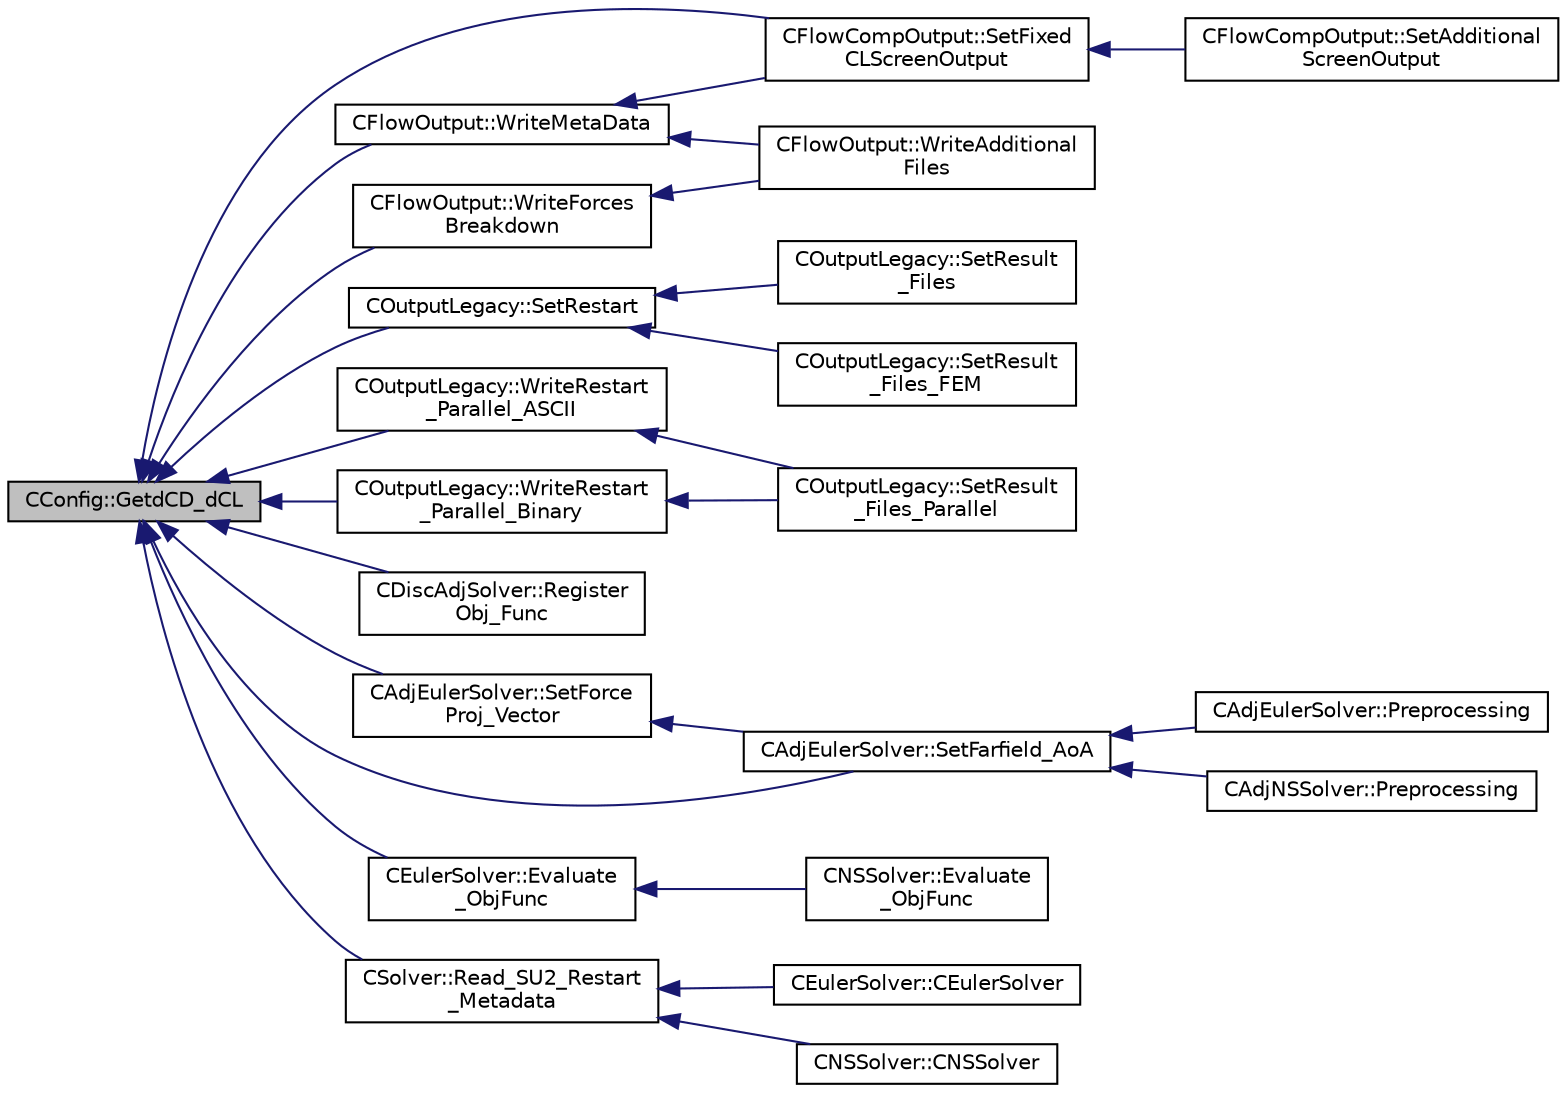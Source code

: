 digraph "CConfig::GetdCD_dCL"
{
  edge [fontname="Helvetica",fontsize="10",labelfontname="Helvetica",labelfontsize="10"];
  node [fontname="Helvetica",fontsize="10",shape=record];
  rankdir="LR";
  Node1626 [label="CConfig::GetdCD_dCL",height=0.2,width=0.4,color="black", fillcolor="grey75", style="filled", fontcolor="black"];
  Node1626 -> Node1627 [dir="back",color="midnightblue",fontsize="10",style="solid",fontname="Helvetica"];
  Node1627 [label="CFlowCompOutput::SetFixed\lCLScreenOutput",height=0.2,width=0.4,color="black", fillcolor="white", style="filled",URL="$class_c_flow_comp_output.html#a5f8640bafa6e69a7681c8b26e1058cf8",tooltip="Write additional output for fixed CL mode. "];
  Node1627 -> Node1628 [dir="back",color="midnightblue",fontsize="10",style="solid",fontname="Helvetica"];
  Node1628 [label="CFlowCompOutput::SetAdditional\lScreenOutput",height=0.2,width=0.4,color="black", fillcolor="white", style="filled",URL="$class_c_flow_comp_output.html#a3f892f5388328b73fe4d70128ac06494",tooltip="Write any additional output defined for the current solver. "];
  Node1626 -> Node1629 [dir="back",color="midnightblue",fontsize="10",style="solid",fontname="Helvetica"];
  Node1629 [label="CFlowOutput::WriteMetaData",height=0.2,width=0.4,color="black", fillcolor="white", style="filled",URL="$class_c_flow_output.html#a9674c1e90c9e8e3a4fac08b20d5b6ac0",tooltip="Write information to meta data file. "];
  Node1629 -> Node1627 [dir="back",color="midnightblue",fontsize="10",style="solid",fontname="Helvetica"];
  Node1629 -> Node1630 [dir="back",color="midnightblue",fontsize="10",style="solid",fontname="Helvetica"];
  Node1630 [label="CFlowOutput::WriteAdditional\lFiles",height=0.2,width=0.4,color="black", fillcolor="white", style="filled",URL="$class_c_flow_output.html#aaac3fb7b2575967b157c306065ab1ea8",tooltip="Write any additional files defined for the current solver. "];
  Node1626 -> Node1631 [dir="back",color="midnightblue",fontsize="10",style="solid",fontname="Helvetica"];
  Node1631 [label="CFlowOutput::WriteForces\lBreakdown",height=0.2,width=0.4,color="black", fillcolor="white", style="filled",URL="$class_c_flow_output.html#afacedef2006aa6fcf8c9a312b5f4430c",tooltip="Write the forces breakdown file. "];
  Node1631 -> Node1630 [dir="back",color="midnightblue",fontsize="10",style="solid",fontname="Helvetica"];
  Node1626 -> Node1632 [dir="back",color="midnightblue",fontsize="10",style="solid",fontname="Helvetica"];
  Node1632 [label="COutputLegacy::SetRestart",height=0.2,width=0.4,color="black", fillcolor="white", style="filled",URL="$class_c_output_legacy.html#adadfc4d06c13f5fa3d6c9e21688329f4",tooltip="Write a native SU2 restart file. "];
  Node1632 -> Node1633 [dir="back",color="midnightblue",fontsize="10",style="solid",fontname="Helvetica"];
  Node1633 [label="COutputLegacy::SetResult\l_Files",height=0.2,width=0.4,color="black", fillcolor="white", style="filled",URL="$class_c_output_legacy.html#aa817439538e8cf82f82acbfa0bf7e735",tooltip="Writes and organizes the all the output files, except the history one, for serial computations..."];
  Node1632 -> Node1634 [dir="back",color="midnightblue",fontsize="10",style="solid",fontname="Helvetica"];
  Node1634 [label="COutputLegacy::SetResult\l_Files_FEM",height=0.2,width=0.4,color="black", fillcolor="white", style="filled",URL="$class_c_output_legacy.html#a25b90eb5e2bd0f05f92a89f0768f2181",tooltip="Writes and organizes the all the output files, except the history one, for serial computations with t..."];
  Node1626 -> Node1635 [dir="back",color="midnightblue",fontsize="10",style="solid",fontname="Helvetica"];
  Node1635 [label="COutputLegacy::WriteRestart\l_Parallel_ASCII",height=0.2,width=0.4,color="black", fillcolor="white", style="filled",URL="$class_c_output_legacy.html#a6511b32d9b2fd3198c1de49256469fa0",tooltip="Write a native SU2 restart file (ASCII) in parallel. "];
  Node1635 -> Node1636 [dir="back",color="midnightblue",fontsize="10",style="solid",fontname="Helvetica"];
  Node1636 [label="COutputLegacy::SetResult\l_Files_Parallel",height=0.2,width=0.4,color="black", fillcolor="white", style="filled",URL="$class_c_output_legacy.html#a9e7832982d8237df4df455b027fd203b",tooltip="Writes and organizes the all the output files, except the history one, for parallel computations..."];
  Node1626 -> Node1637 [dir="back",color="midnightblue",fontsize="10",style="solid",fontname="Helvetica"];
  Node1637 [label="COutputLegacy::WriteRestart\l_Parallel_Binary",height=0.2,width=0.4,color="black", fillcolor="white", style="filled",URL="$class_c_output_legacy.html#a7bfa3a24fa48b0771e55199bf7ad7145",tooltip="Write a native SU2 restart file (binary) in parallel. "];
  Node1637 -> Node1636 [dir="back",color="midnightblue",fontsize="10",style="solid",fontname="Helvetica"];
  Node1626 -> Node1638 [dir="back",color="midnightblue",fontsize="10",style="solid",fontname="Helvetica"];
  Node1638 [label="CDiscAdjSolver::Register\lObj_Func",height=0.2,width=0.4,color="black", fillcolor="white", style="filled",URL="$class_c_disc_adj_solver.html#a021bde37a7532ce497cb3c5688b865b9",tooltip="Register the objective function as output. "];
  Node1626 -> Node1639 [dir="back",color="midnightblue",fontsize="10",style="solid",fontname="Helvetica"];
  Node1639 [label="CAdjEulerSolver::SetForce\lProj_Vector",height=0.2,width=0.4,color="black", fillcolor="white", style="filled",URL="$class_c_adj_euler_solver.html#a814d69e54f24c9fef36e3493a2230973",tooltip="Created the force projection vector for adjoint boundary conditions. "];
  Node1639 -> Node1640 [dir="back",color="midnightblue",fontsize="10",style="solid",fontname="Helvetica"];
  Node1640 [label="CAdjEulerSolver::SetFarfield_AoA",height=0.2,width=0.4,color="black", fillcolor="white", style="filled",URL="$class_c_adj_euler_solver.html#a5265a44e6c43dee677c9f26333148432",tooltip="Update the AoA and freestream velocity at the farfield. "];
  Node1640 -> Node1641 [dir="back",color="midnightblue",fontsize="10",style="solid",fontname="Helvetica"];
  Node1641 [label="CAdjEulerSolver::Preprocessing",height=0.2,width=0.4,color="black", fillcolor="white", style="filled",URL="$class_c_adj_euler_solver.html#a4ae0ed840dc8335fd921399625ba794f",tooltip="Initialize the residual vectors. "];
  Node1640 -> Node1642 [dir="back",color="midnightblue",fontsize="10",style="solid",fontname="Helvetica"];
  Node1642 [label="CAdjNSSolver::Preprocessing",height=0.2,width=0.4,color="black", fillcolor="white", style="filled",URL="$class_c_adj_n_s_solver.html#ac16dab76e2c1d86bc7d70ca9f41fd668",tooltip="Restart residual and compute gradients. "];
  Node1626 -> Node1640 [dir="back",color="midnightblue",fontsize="10",style="solid",fontname="Helvetica"];
  Node1626 -> Node1643 [dir="back",color="midnightblue",fontsize="10",style="solid",fontname="Helvetica"];
  Node1643 [label="CEulerSolver::Evaluate\l_ObjFunc",height=0.2,width=0.4,color="black", fillcolor="white", style="filled",URL="$class_c_euler_solver.html#a08e74ee3f041c5fbe83200b2bbc56c64",tooltip="Compute weighted-sum \"combo\" objective output. "];
  Node1643 -> Node1644 [dir="back",color="midnightblue",fontsize="10",style="solid",fontname="Helvetica"];
  Node1644 [label="CNSSolver::Evaluate\l_ObjFunc",height=0.2,width=0.4,color="black", fillcolor="white", style="filled",URL="$class_c_n_s_solver.html#a81c4befad9303937288e9a7394a9eeb6",tooltip="Compute weighted-sum \"combo\" objective output. "];
  Node1626 -> Node1645 [dir="back",color="midnightblue",fontsize="10",style="solid",fontname="Helvetica"];
  Node1645 [label="CSolver::Read_SU2_Restart\l_Metadata",height=0.2,width=0.4,color="black", fillcolor="white", style="filled",URL="$class_c_solver.html#a4591089e9efd66cf15c922bd7136d70e",tooltip="Read the metadata from a native SU2 restart file (ASCII or binary). "];
  Node1645 -> Node1646 [dir="back",color="midnightblue",fontsize="10",style="solid",fontname="Helvetica"];
  Node1646 [label="CEulerSolver::CEulerSolver",height=0.2,width=0.4,color="black", fillcolor="white", style="filled",URL="$class_c_euler_solver.html#ae1e74218b4e943111b100d7ddcbd4db9"];
  Node1645 -> Node1647 [dir="back",color="midnightblue",fontsize="10",style="solid",fontname="Helvetica"];
  Node1647 [label="CNSSolver::CNSSolver",height=0.2,width=0.4,color="black", fillcolor="white", style="filled",URL="$class_c_n_s_solver.html#a2a8ad49c42b4546696e631cf44b7788b"];
}
